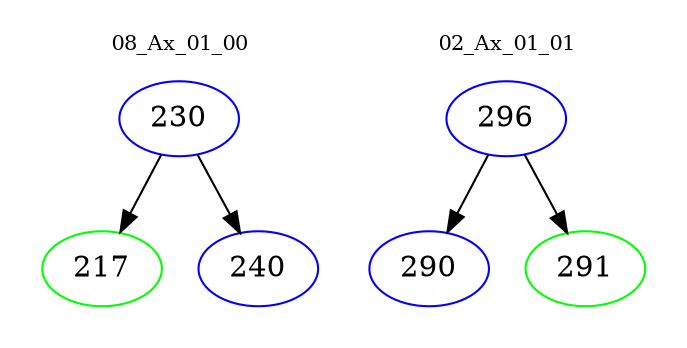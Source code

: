 digraph{
subgraph cluster_0 {
color = white
label = "08_Ax_01_00";
fontsize=10;
T0_230 [label="230", color="blue"]
T0_230 -> T0_217 [color="black"]
T0_217 [label="217", color="green"]
T0_230 -> T0_240 [color="black"]
T0_240 [label="240", color="blue"]
}
subgraph cluster_1 {
color = white
label = "02_Ax_01_01";
fontsize=10;
T1_296 [label="296", color="blue"]
T1_296 -> T1_290 [color="black"]
T1_290 [label="290", color="blue"]
T1_296 -> T1_291 [color="black"]
T1_291 [label="291", color="green"]
}
}

